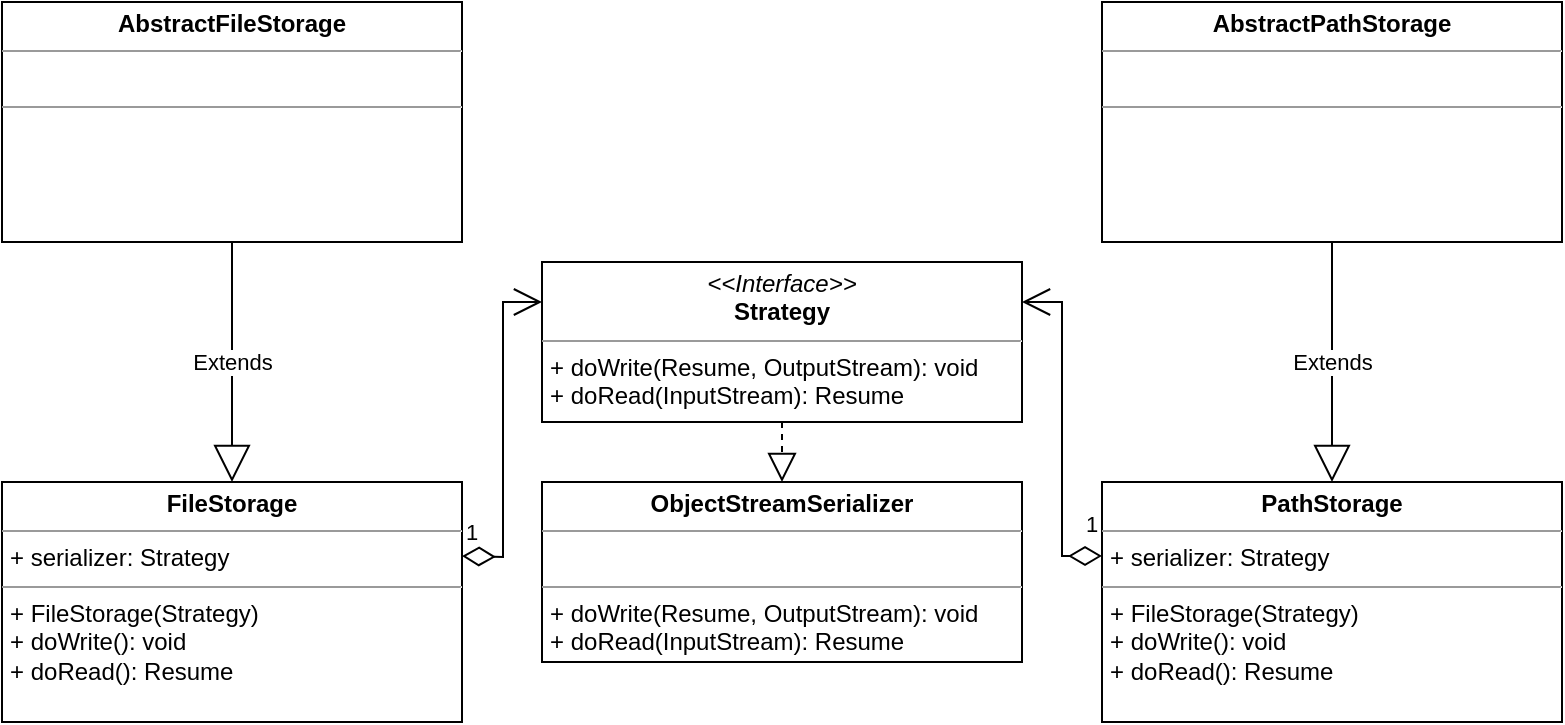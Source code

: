 <mxfile version="20.8.20" type="device"><diagram name="v03" id="4BhNyUoNE5unb8BdPf8I"><mxGraphModel dx="1235" dy="580" grid="1" gridSize="10" guides="1" tooltips="1" connect="1" arrows="1" fold="1" page="1" pageScale="1" pageWidth="850" pageHeight="1100" background="none" math="0" shadow="0"><root><mxCell id="rv9P43z_WU_cr01zuXLr-0"/><mxCell id="rv9P43z_WU_cr01zuXLr-1" parent="rv9P43z_WU_cr01zuXLr-0"/><mxCell id="iYkKZJRDjpxOG81uF0GP-7" value="&lt;p style=&quot;margin:0px;margin-top:4px;text-align:center;&quot;&gt;&lt;i&gt;&amp;lt;&amp;lt;Interface&amp;gt;&amp;gt;&lt;/i&gt;&lt;br&gt;&lt;b&gt;Strategy&lt;/b&gt;&lt;/p&gt;&lt;hr size=&quot;1&quot;&gt;&lt;p style=&quot;margin:0px;margin-left:4px;&quot;&gt;&lt;/p&gt;&lt;p style=&quot;margin:0px;margin-left:4px;&quot;&gt;+ doWrite(Resume, OutputStream): void&lt;br&gt;&lt;/p&gt;&lt;p style=&quot;margin:0px;margin-left:4px;&quot;&gt;+ doRead(InputStream): Resume&lt;br&gt;&lt;/p&gt;" style="verticalAlign=top;align=left;overflow=fill;fontSize=12;fontFamily=Helvetica;html=1;" vertex="1" parent="rv9P43z_WU_cr01zuXLr-1"><mxGeometry x="290" y="150" width="240" height="80" as="geometry"/></mxCell><mxCell id="iYkKZJRDjpxOG81uF0GP-10" value="&lt;p style=&quot;margin:0px;margin-top:4px;text-align:center;&quot;&gt;&lt;b&gt;ObjectStreamSerializer&lt;/b&gt;&lt;/p&gt;&lt;hr size=&quot;1&quot;&gt;&lt;p style=&quot;margin:0px;margin-left:4px;&quot;&gt;&lt;br&gt;&lt;/p&gt;&lt;hr size=&quot;1&quot;&gt;&lt;p style=&quot;border-color: var(--border-color); margin: 0px 0px 0px 4px;&quot;&gt;+ doWrite(Resume, OutputStream): void&lt;br style=&quot;border-color: var(--border-color);&quot;&gt;&lt;/p&gt;&lt;p style=&quot;border-color: var(--border-color); margin: 0px 0px 0px 4px;&quot;&gt;+ doRead(InputStream): Resume&lt;/p&gt;" style="verticalAlign=top;align=left;overflow=fill;fontSize=12;fontFamily=Helvetica;html=1;" vertex="1" parent="rv9P43z_WU_cr01zuXLr-1"><mxGeometry x="290" y="260" width="240" height="90" as="geometry"/></mxCell><mxCell id="iYkKZJRDjpxOG81uF0GP-14" value="&lt;p style=&quot;margin:0px;margin-top:4px;text-align:center;&quot;&gt;&lt;b&gt;AbstractFileStorage&lt;/b&gt;&lt;/p&gt;&lt;hr size=&quot;1&quot;&gt;&lt;p style=&quot;margin:0px;margin-left:4px;&quot;&gt;&lt;br&gt;&lt;/p&gt;&lt;hr size=&quot;1&quot;&gt;&lt;p style=&quot;margin:0px;margin-left:4px;&quot;&gt;&lt;br&gt;&lt;/p&gt;" style="verticalAlign=top;align=left;overflow=fill;fontSize=12;fontFamily=Helvetica;html=1;" vertex="1" parent="rv9P43z_WU_cr01zuXLr-1"><mxGeometry x="20" y="20" width="230" height="120" as="geometry"/></mxCell><mxCell id="iYkKZJRDjpxOG81uF0GP-15" value="&lt;p style=&quot;margin:0px;margin-top:4px;text-align:center;&quot;&gt;&lt;b&gt;FileStorage&lt;/b&gt;&lt;/p&gt;&lt;hr size=&quot;1&quot;&gt;&lt;p style=&quot;margin:0px;margin-left:4px;&quot;&gt;+ serializer: Strategy&lt;/p&gt;&lt;hr size=&quot;1&quot;&gt;&lt;p style=&quot;margin:0px;margin-left:4px;&quot;&gt;+ FileStorage(Strategy)&lt;/p&gt;&lt;p style=&quot;margin:0px;margin-left:4px;&quot;&gt;+ doWrite(): void&lt;/p&gt;&lt;p style=&quot;margin:0px;margin-left:4px;&quot;&gt;+ doRead(): Resume&lt;/p&gt;" style="verticalAlign=top;align=left;overflow=fill;fontSize=12;fontFamily=Helvetica;html=1;" vertex="1" parent="rv9P43z_WU_cr01zuXLr-1"><mxGeometry x="20" y="260" width="230" height="120" as="geometry"/></mxCell><mxCell id="iYkKZJRDjpxOG81uF0GP-16" value="&lt;p style=&quot;margin:0px;margin-top:4px;text-align:center;&quot;&gt;&lt;b&gt;PathStorage&lt;/b&gt;&lt;/p&gt;&lt;hr size=&quot;1&quot;&gt;&lt;p style=&quot;margin:0px;margin-left:4px;&quot;&gt;+ serializer: Strategy&lt;/p&gt;&lt;hr size=&quot;1&quot;&gt;&lt;p style=&quot;margin:0px;margin-left:4px;&quot;&gt;+ FileStorage(Strategy)&lt;/p&gt;&lt;p style=&quot;margin:0px;margin-left:4px;&quot;&gt;+ doWrite(): void&lt;/p&gt;&lt;p style=&quot;margin:0px;margin-left:4px;&quot;&gt;+ doRead(): Resume&lt;/p&gt;" style="verticalAlign=top;align=left;overflow=fill;fontSize=12;fontFamily=Helvetica;html=1;" vertex="1" parent="rv9P43z_WU_cr01zuXLr-1"><mxGeometry x="570" y="260" width="230" height="120" as="geometry"/></mxCell><mxCell id="iYkKZJRDjpxOG81uF0GP-17" value="&lt;p style=&quot;margin:0px;margin-top:4px;text-align:center;&quot;&gt;&lt;b&gt;AbstractPathStorage&lt;/b&gt;&lt;/p&gt;&lt;hr size=&quot;1&quot;&gt;&lt;p style=&quot;margin:0px;margin-left:4px;&quot;&gt;&lt;br&gt;&lt;/p&gt;&lt;hr size=&quot;1&quot;&gt;&lt;p style=&quot;margin:0px;margin-left:4px;&quot;&gt;&lt;br&gt;&lt;/p&gt;" style="verticalAlign=top;align=left;overflow=fill;fontSize=12;fontFamily=Helvetica;html=1;" vertex="1" parent="rv9P43z_WU_cr01zuXLr-1"><mxGeometry x="570" y="20" width="230" height="120" as="geometry"/></mxCell><mxCell id="iYkKZJRDjpxOG81uF0GP-18" value="Extends" style="endArrow=block;endSize=16;endFill=0;html=1;rounded=0;exitX=0.5;exitY=1;exitDx=0;exitDy=0;entryX=0.5;entryY=0;entryDx=0;entryDy=0;" edge="1" parent="rv9P43z_WU_cr01zuXLr-1" source="iYkKZJRDjpxOG81uF0GP-14" target="iYkKZJRDjpxOG81uF0GP-15"><mxGeometry width="160" relative="1" as="geometry"><mxPoint x="340" y="440" as="sourcePoint"/><mxPoint x="500" y="440" as="targetPoint"/></mxGeometry></mxCell><mxCell id="iYkKZJRDjpxOG81uF0GP-22" value="Extends" style="endArrow=block;endSize=16;endFill=0;html=1;rounded=0;exitX=0.5;exitY=1;exitDx=0;exitDy=0;entryX=0.5;entryY=0;entryDx=0;entryDy=0;" edge="1" parent="rv9P43z_WU_cr01zuXLr-1" source="iYkKZJRDjpxOG81uF0GP-17" target="iYkKZJRDjpxOG81uF0GP-16"><mxGeometry width="160" relative="1" as="geometry"><mxPoint x="400" y="240" as="sourcePoint"/><mxPoint x="560" y="240" as="targetPoint"/></mxGeometry></mxCell><mxCell id="iYkKZJRDjpxOG81uF0GP-23" value="" style="endArrow=block;dashed=1;endFill=0;endSize=12;html=1;rounded=0;exitX=0.5;exitY=1;exitDx=0;exitDy=0;entryX=0.5;entryY=0;entryDx=0;entryDy=0;" edge="1" parent="rv9P43z_WU_cr01zuXLr-1" source="iYkKZJRDjpxOG81uF0GP-7" target="iYkKZJRDjpxOG81uF0GP-10"><mxGeometry width="160" relative="1" as="geometry"><mxPoint x="370" y="450" as="sourcePoint"/><mxPoint x="530" y="450" as="targetPoint"/></mxGeometry></mxCell><mxCell id="iYkKZJRDjpxOG81uF0GP-27" value="1" style="endArrow=open;html=1;endSize=12;startArrow=diamondThin;startSize=14;startFill=0;edgeStyle=orthogonalEdgeStyle;align=left;verticalAlign=bottom;rounded=0;entryX=0;entryY=0.25;entryDx=0;entryDy=0;" edge="1" parent="rv9P43z_WU_cr01zuXLr-1" target="iYkKZJRDjpxOG81uF0GP-7"><mxGeometry x="-1" y="3" relative="1" as="geometry"><mxPoint x="250" y="297" as="sourcePoint"/><mxPoint x="260" y="190" as="targetPoint"/></mxGeometry></mxCell><mxCell id="iYkKZJRDjpxOG81uF0GP-28" value="1" style="endArrow=open;html=1;endSize=12;startArrow=diamondThin;startSize=14;startFill=0;edgeStyle=orthogonalEdgeStyle;align=left;verticalAlign=bottom;rounded=0;entryX=1;entryY=0.25;entryDx=0;entryDy=0;" edge="1" parent="rv9P43z_WU_cr01zuXLr-1" target="iYkKZJRDjpxOG81uF0GP-7"><mxGeometry x="-0.88" y="-7" relative="1" as="geometry"><mxPoint x="570" y="297" as="sourcePoint"/><mxPoint x="610" y="170" as="targetPoint"/><Array as="points"><mxPoint x="550" y="297"/><mxPoint x="550" y="170"/></Array><mxPoint as="offset"/></mxGeometry></mxCell></root></mxGraphModel></diagram></mxfile>